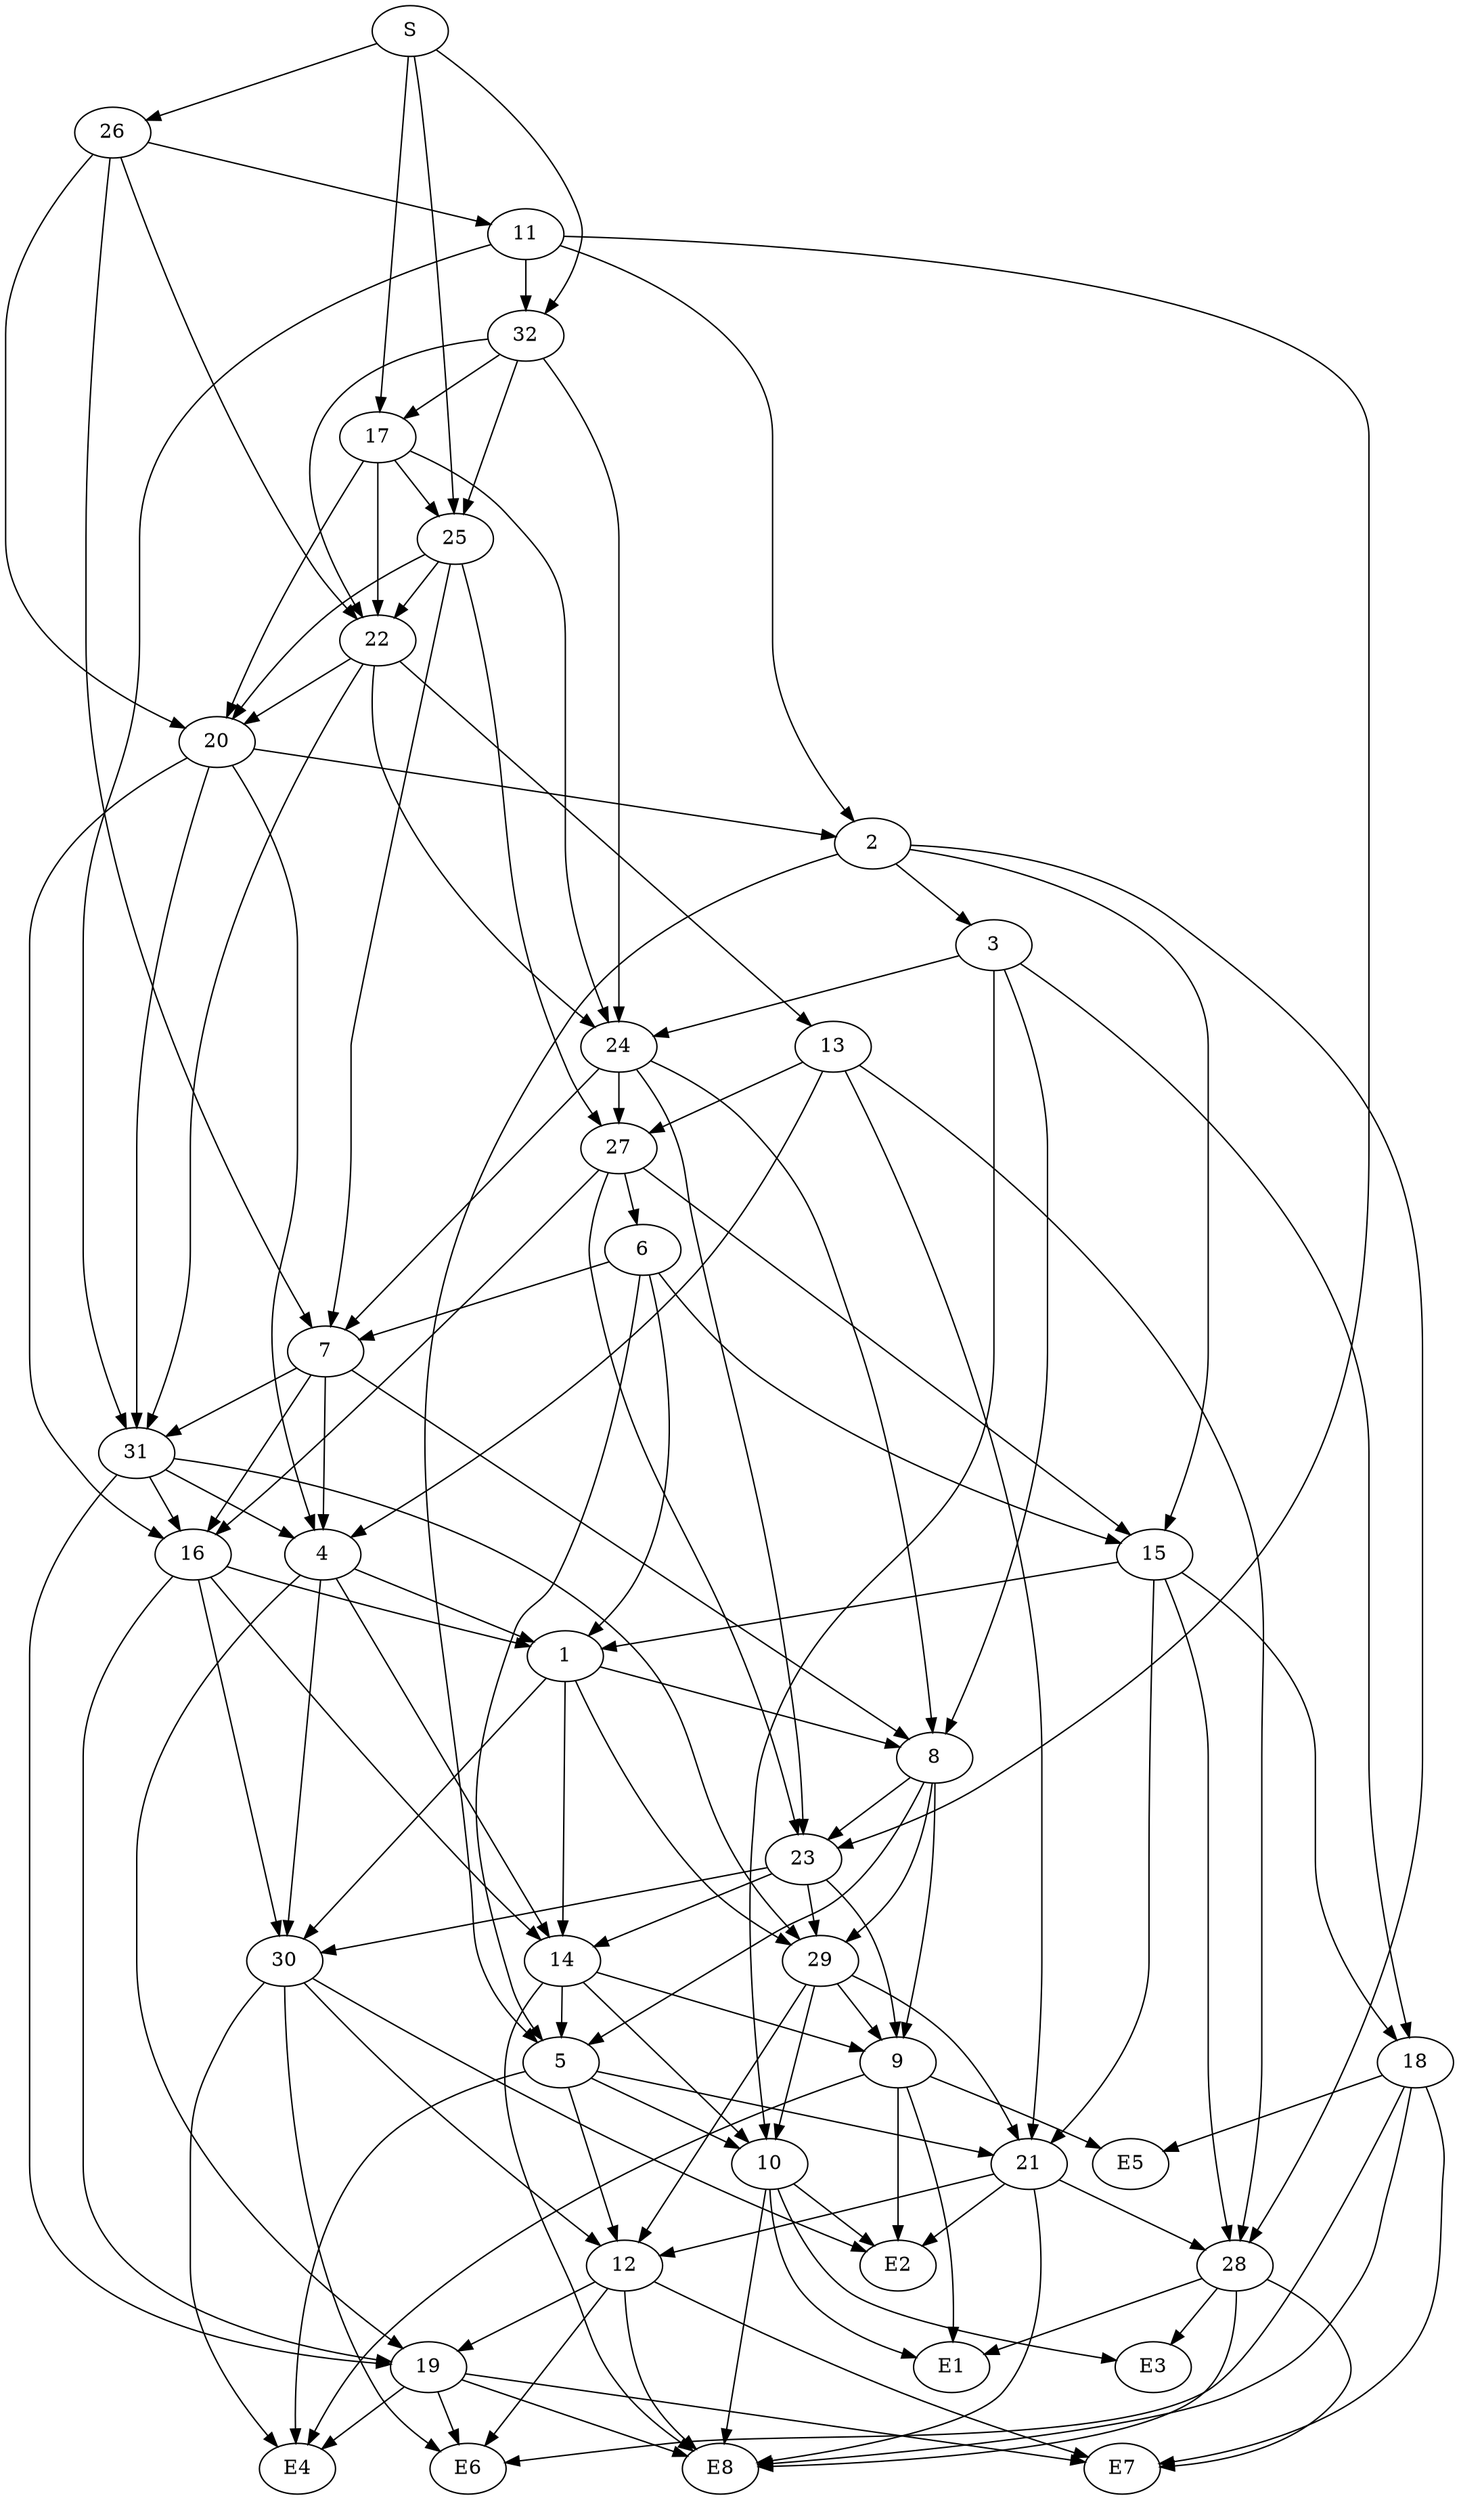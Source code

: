 strict digraph "" {
	S -> 17;
	S -> 25;
	S -> 26;
	S -> 32;
	17 -> 25;
	17 -> 24;
	17 -> 20;
	17 -> 22;
	25 -> 7;
	25 -> 27;
	25 -> 20;
	25 -> 22;
	26 -> 7;
	26 -> 11;
	26 -> 20;
	26 -> 22;
	32 -> 17;
	32 -> 25;
	32 -> 24;
	32 -> 22;
	1 -> 8;
	1 -> 14;
	1 -> 29;
	1 -> 30;
	8 -> 29;
	8 -> 5;
	8 -> 9;
	8 -> 23;
	14 -> 5;
	14 -> 10;
	14 -> 9;
	14 -> E8;
	29 -> 10;
	29 -> 12;
	29 -> 21;
	29 -> 9;
	30 -> 12;
	30 -> E4;
	30 -> E2;
	30 -> E6;
	2 -> 3;
	2 -> 5;
	2 -> 15;
	2 -> 28;
	3 -> 8;
	3 -> 10;
	3 -> 18;
	3 -> 24;
	5 -> 10;
	5 -> 12;
	5 -> 21;
	5 -> E4;
	15 -> 1;
	15 -> 28;
	15 -> 18;
	15 -> 21;
	28 -> E1;
	28 -> E3;
	28 -> E8;
	28 -> E7;
	10 -> E1;
	10 -> E2;
	10 -> E3;
	10 -> E8;
	18 -> E5;
	18 -> E8;
	18 -> E6;
	18 -> E7;
	24 -> 8;
	24 -> 7;
	24 -> 23;
	24 -> 27;
	4 -> 1;
	4 -> 14;
	4 -> 30;
	4 -> 19;
	19 -> E4;
	19 -> E8;
	19 -> E6;
	19 -> E7;
	12 -> 19;
	12 -> E8;
	12 -> E6;
	12 -> E7;
	21 -> 28;
	21 -> 12;
	21 -> E2;
	21 -> E8;
	6 -> 1;
	6 -> 5;
	6 -> 15;
	6 -> 7;
	7 -> 8;
	7 -> 4;
	7 -> 16;
	7 -> 31;
	16 -> 1;
	16 -> 14;
	16 -> 30;
	16 -> 19;
	31 -> 29;
	31 -> 4;
	31 -> 19;
	31 -> 16;
	9 -> E4;
	9 -> E1;
	9 -> E2;
	9 -> E5;
	23 -> 14;
	23 -> 29;
	23 -> 30;
	23 -> 9;
	11 -> 32;
	11 -> 2;
	11 -> 31;
	11 -> 23;
	13 -> 28;
	13 -> 4;
	13 -> 21;
	13 -> 27;
	27 -> 15;
	27 -> 6;
	27 -> 16;
	27 -> 23;
	20 -> 2;
	20 -> 4;
	20 -> 16;
	20 -> 31;
	22 -> 24;
	22 -> 31;
	22 -> 13;
	22 -> 20;
}

